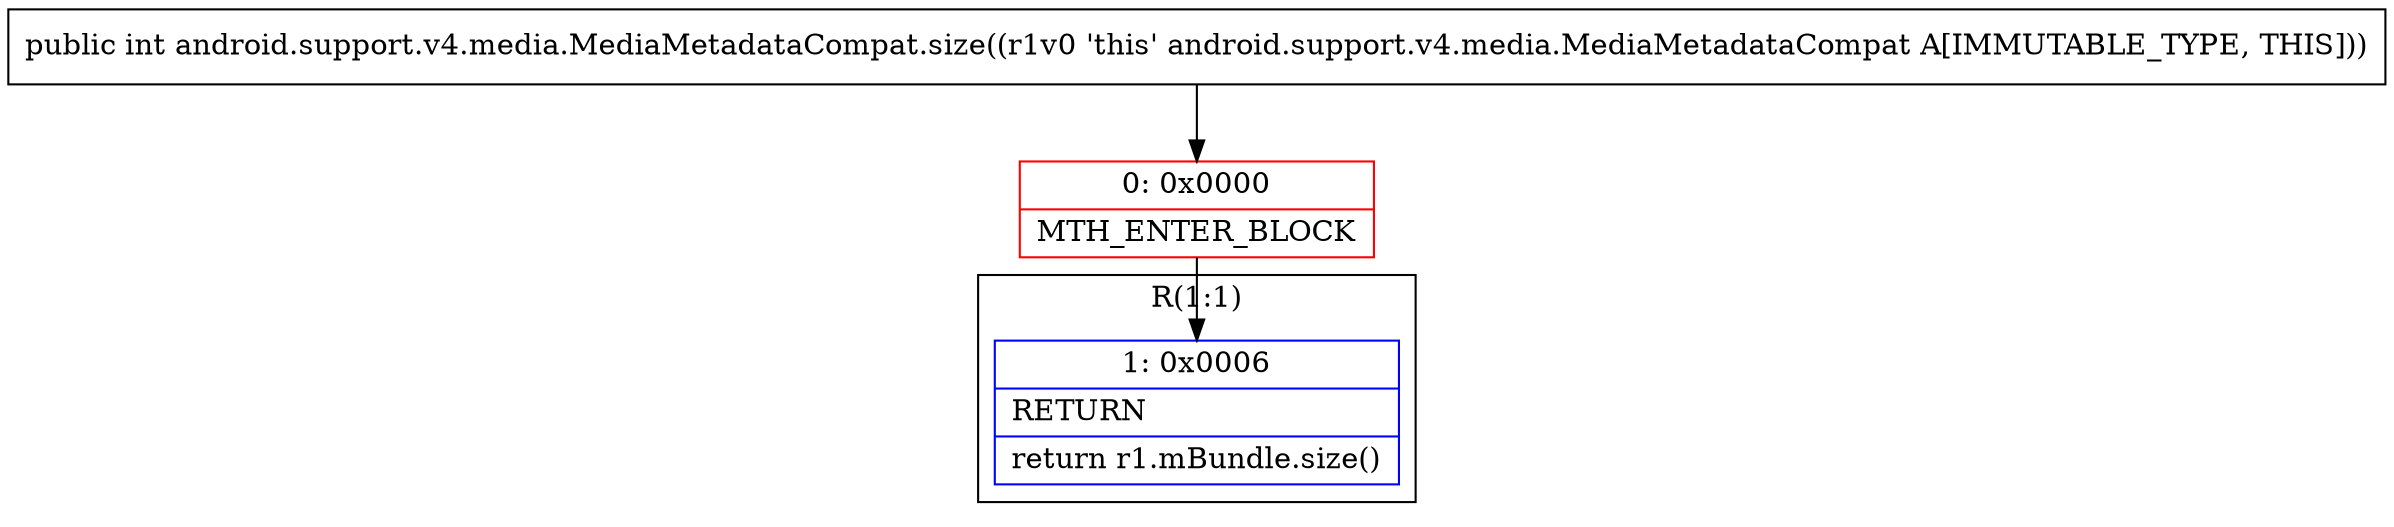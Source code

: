 digraph "CFG forandroid.support.v4.media.MediaMetadataCompat.size()I" {
subgraph cluster_Region_1320179500 {
label = "R(1:1)";
node [shape=record,color=blue];
Node_1 [shape=record,label="{1\:\ 0x0006|RETURN\l|return r1.mBundle.size()\l}"];
}
Node_0 [shape=record,color=red,label="{0\:\ 0x0000|MTH_ENTER_BLOCK\l}"];
MethodNode[shape=record,label="{public int android.support.v4.media.MediaMetadataCompat.size((r1v0 'this' android.support.v4.media.MediaMetadataCompat A[IMMUTABLE_TYPE, THIS])) }"];
MethodNode -> Node_0;
Node_0 -> Node_1;
}

